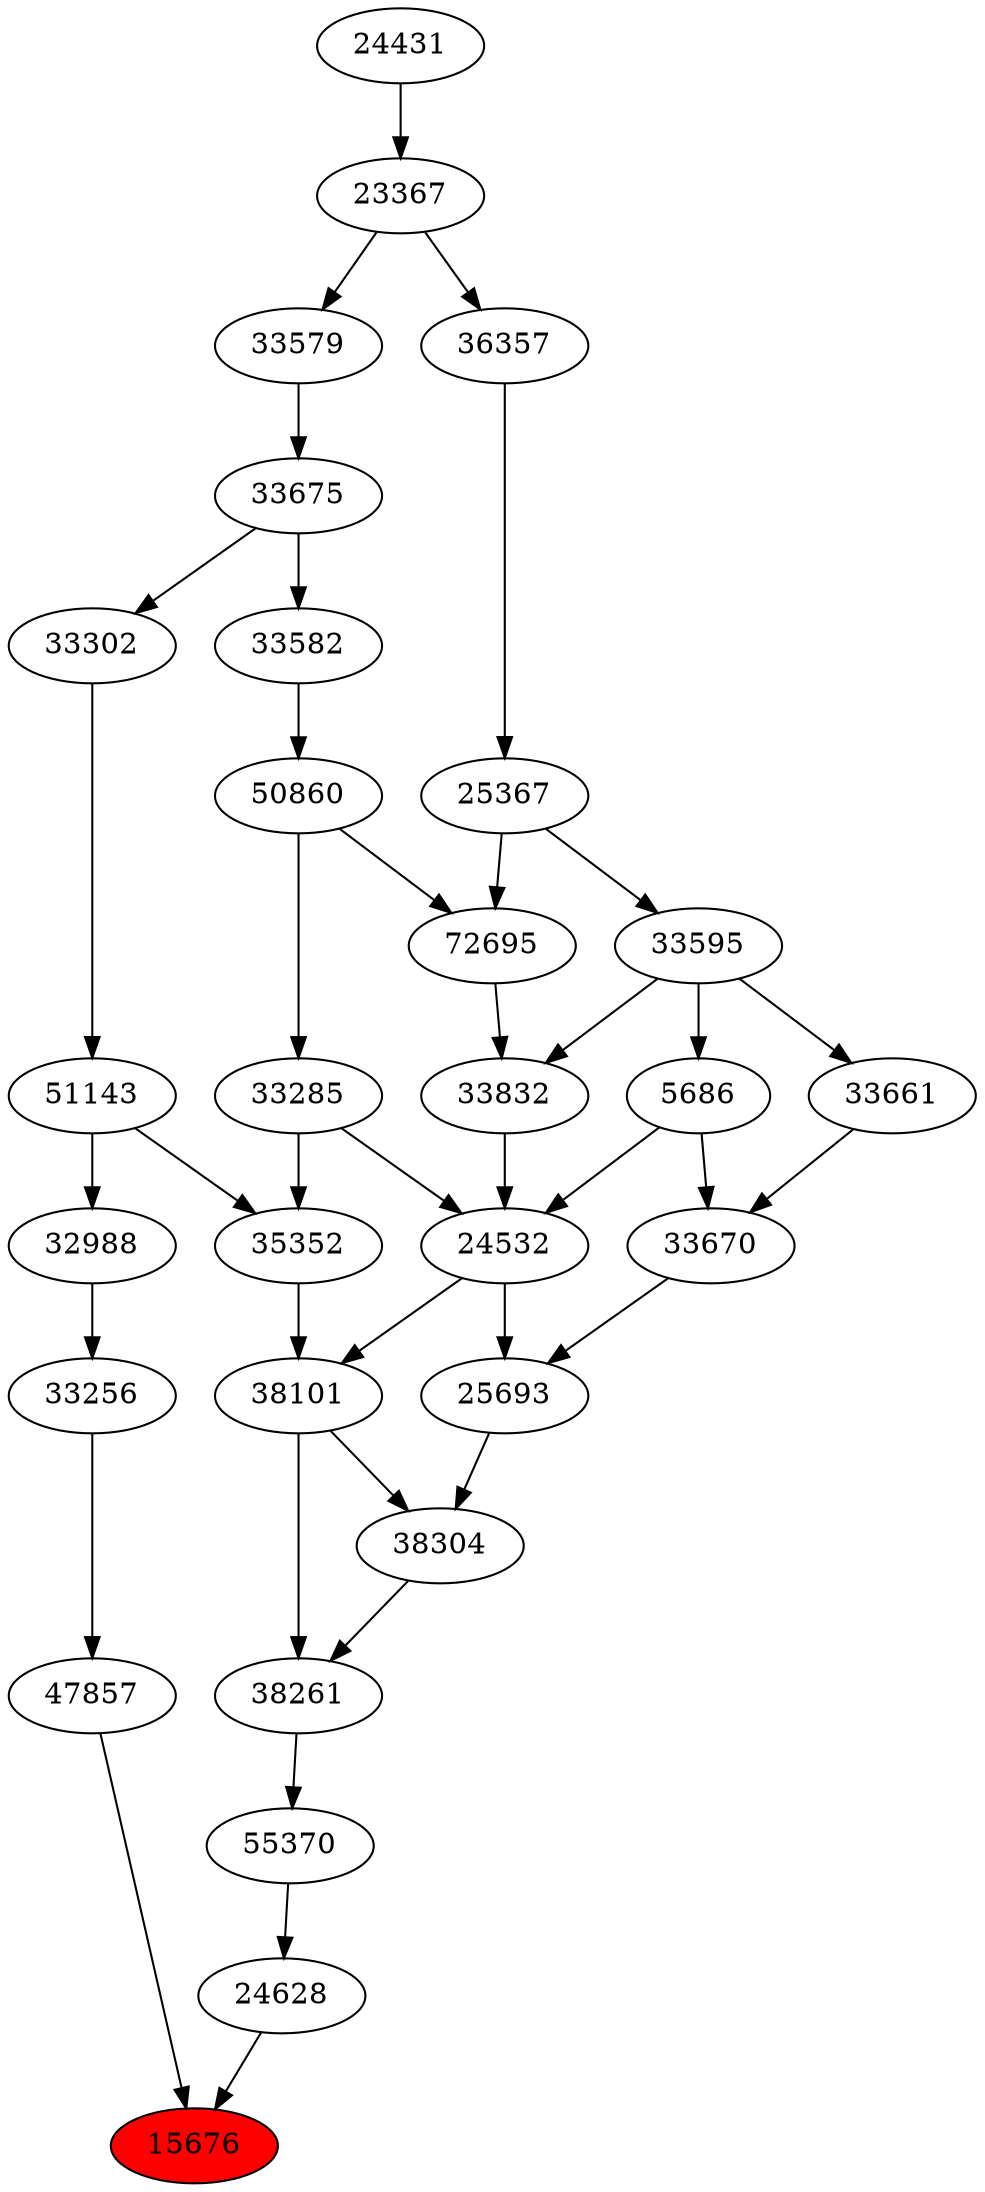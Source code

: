 strict digraph{ 
15676 [label="15676" fillcolor=red style=filled]
47857 -> 15676
24628 -> 15676
47857 [label="47857"]
33256 -> 47857
24628 [label="24628"]
55370 -> 24628
33256 [label="33256"]
32988 -> 33256
55370 [label="55370"]
38261 -> 55370
32988 [label="32988"]
51143 -> 32988
38261 [label="38261"]
38304 -> 38261
38101 -> 38261
51143 [label="51143"]
33302 -> 51143
38304 [label="38304"]
25693 -> 38304
38101 -> 38304
38101 [label="38101"]
24532 -> 38101
35352 -> 38101
33302 [label="33302"]
33675 -> 33302
25693 [label="25693"]
24532 -> 25693
33670 -> 25693
24532 [label="24532"]
33285 -> 24532
5686 -> 24532
33832 -> 24532
35352 [label="35352"]
33285 -> 35352
51143 -> 35352
33675 [label="33675"]
33579 -> 33675
33670 [label="33670"]
5686 -> 33670
33661 -> 33670
33285 [label="33285"]
50860 -> 33285
5686 [label="5686"]
33595 -> 5686
33832 [label="33832"]
72695 -> 33832
33595 -> 33832
33579 [label="33579"]
23367 -> 33579
33661 [label="33661"]
33595 -> 33661
50860 [label="50860"]
33582 -> 50860
33595 [label="33595"]
25367 -> 33595
72695 [label="72695"]
50860 -> 72695
25367 -> 72695
23367 [label="23367"]
24431 -> 23367
33582 [label="33582"]
33675 -> 33582
25367 [label="25367"]
36357 -> 25367
24431 [label="24431"]
36357 [label="36357"]
23367 -> 36357
}